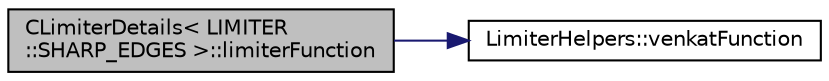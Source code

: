 digraph "CLimiterDetails&lt; LIMITER::SHARP_EDGES &gt;::limiterFunction"
{
 // LATEX_PDF_SIZE
  edge [fontname="Helvetica",fontsize="10",labelfontname="Helvetica",labelfontsize="10"];
  node [fontname="Helvetica",fontsize="10",shape=record];
  rankdir="LR";
  Node1 [label="CLimiterDetails\< LIMITER\l::SHARP_EDGES \>::limiterFunction",height=0.2,width=0.4,color="black", fillcolor="grey75", style="filled", fontcolor="black",tooltip="Smooth function that disables limiting in smooth regions."];
  Node1 -> Node2 [color="midnightblue",fontsize="10",style="solid",fontname="Helvetica"];
  Node2 [label="LimiterHelpers::venkatFunction",height=0.2,width=0.4,color="black", fillcolor="white", style="filled",URL="$structLimiterHelpers.html#a7cd66636d32eddd270dc1dac4b1cd5b2",tooltip=" "];
}
